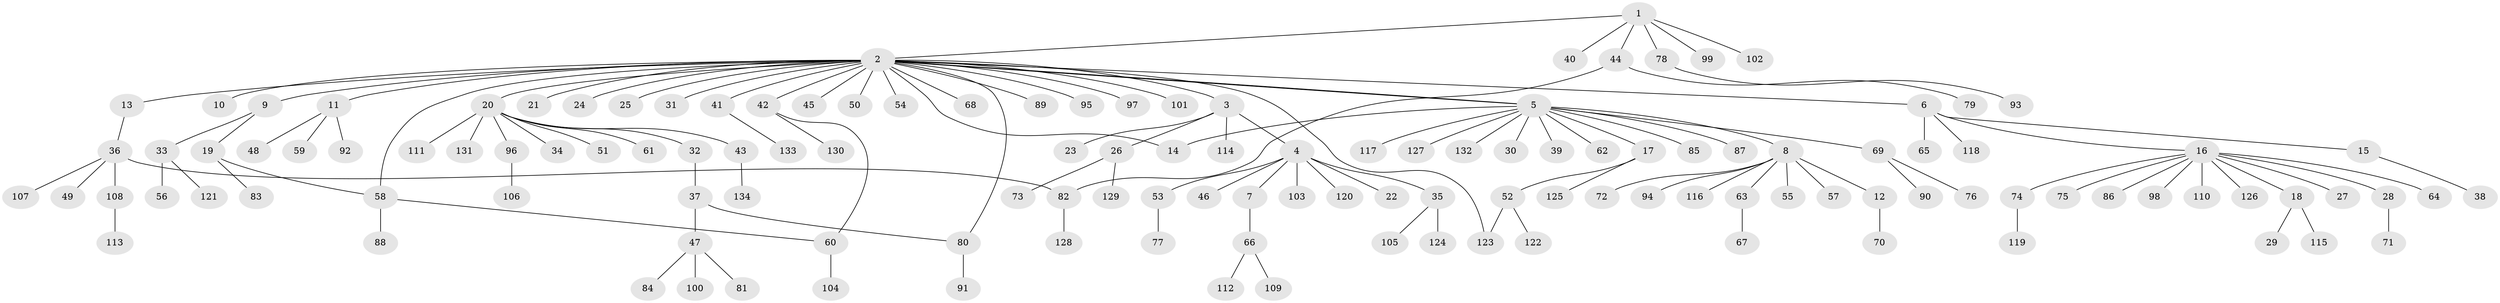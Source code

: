 // coarse degree distribution, {25: 0.025, 4: 0.05, 3: 0.075, 1: 0.675, 2: 0.15, 7: 0.025}
// Generated by graph-tools (version 1.1) at 2025/18/03/04/25 18:18:15]
// undirected, 134 vertices, 140 edges
graph export_dot {
graph [start="1"]
  node [color=gray90,style=filled];
  1;
  2;
  3;
  4;
  5;
  6;
  7;
  8;
  9;
  10;
  11;
  12;
  13;
  14;
  15;
  16;
  17;
  18;
  19;
  20;
  21;
  22;
  23;
  24;
  25;
  26;
  27;
  28;
  29;
  30;
  31;
  32;
  33;
  34;
  35;
  36;
  37;
  38;
  39;
  40;
  41;
  42;
  43;
  44;
  45;
  46;
  47;
  48;
  49;
  50;
  51;
  52;
  53;
  54;
  55;
  56;
  57;
  58;
  59;
  60;
  61;
  62;
  63;
  64;
  65;
  66;
  67;
  68;
  69;
  70;
  71;
  72;
  73;
  74;
  75;
  76;
  77;
  78;
  79;
  80;
  81;
  82;
  83;
  84;
  85;
  86;
  87;
  88;
  89;
  90;
  91;
  92;
  93;
  94;
  95;
  96;
  97;
  98;
  99;
  100;
  101;
  102;
  103;
  104;
  105;
  106;
  107;
  108;
  109;
  110;
  111;
  112;
  113;
  114;
  115;
  116;
  117;
  118;
  119;
  120;
  121;
  122;
  123;
  124;
  125;
  126;
  127;
  128;
  129;
  130;
  131;
  132;
  133;
  134;
  1 -- 2;
  1 -- 40;
  1 -- 44;
  1 -- 78;
  1 -- 99;
  1 -- 102;
  2 -- 3;
  2 -- 5;
  2 -- 5;
  2 -- 6;
  2 -- 9;
  2 -- 10;
  2 -- 11;
  2 -- 13;
  2 -- 14;
  2 -- 20;
  2 -- 21;
  2 -- 24;
  2 -- 25;
  2 -- 31;
  2 -- 41;
  2 -- 42;
  2 -- 45;
  2 -- 50;
  2 -- 54;
  2 -- 58;
  2 -- 68;
  2 -- 80;
  2 -- 89;
  2 -- 95;
  2 -- 97;
  2 -- 101;
  2 -- 123;
  3 -- 4;
  3 -- 23;
  3 -- 26;
  3 -- 114;
  4 -- 7;
  4 -- 22;
  4 -- 35;
  4 -- 46;
  4 -- 53;
  4 -- 103;
  4 -- 120;
  5 -- 8;
  5 -- 14;
  5 -- 17;
  5 -- 30;
  5 -- 39;
  5 -- 62;
  5 -- 69;
  5 -- 85;
  5 -- 87;
  5 -- 117;
  5 -- 127;
  5 -- 132;
  6 -- 15;
  6 -- 16;
  6 -- 65;
  6 -- 118;
  7 -- 66;
  8 -- 12;
  8 -- 55;
  8 -- 57;
  8 -- 63;
  8 -- 72;
  8 -- 94;
  8 -- 116;
  9 -- 19;
  9 -- 33;
  11 -- 48;
  11 -- 59;
  11 -- 92;
  12 -- 70;
  13 -- 36;
  15 -- 38;
  16 -- 18;
  16 -- 27;
  16 -- 28;
  16 -- 64;
  16 -- 74;
  16 -- 75;
  16 -- 86;
  16 -- 98;
  16 -- 110;
  16 -- 126;
  17 -- 52;
  17 -- 125;
  18 -- 29;
  18 -- 115;
  19 -- 58;
  19 -- 83;
  20 -- 32;
  20 -- 34;
  20 -- 43;
  20 -- 51;
  20 -- 61;
  20 -- 96;
  20 -- 111;
  20 -- 131;
  26 -- 73;
  26 -- 129;
  28 -- 71;
  32 -- 37;
  33 -- 56;
  33 -- 121;
  35 -- 105;
  35 -- 124;
  36 -- 49;
  36 -- 82;
  36 -- 107;
  36 -- 108;
  37 -- 47;
  37 -- 80;
  41 -- 133;
  42 -- 60;
  42 -- 130;
  43 -- 134;
  44 -- 79;
  44 -- 82;
  47 -- 81;
  47 -- 84;
  47 -- 100;
  52 -- 122;
  52 -- 123;
  53 -- 77;
  58 -- 60;
  58 -- 88;
  60 -- 104;
  63 -- 67;
  66 -- 109;
  66 -- 112;
  69 -- 76;
  69 -- 90;
  74 -- 119;
  78 -- 93;
  80 -- 91;
  82 -- 128;
  96 -- 106;
  108 -- 113;
}
